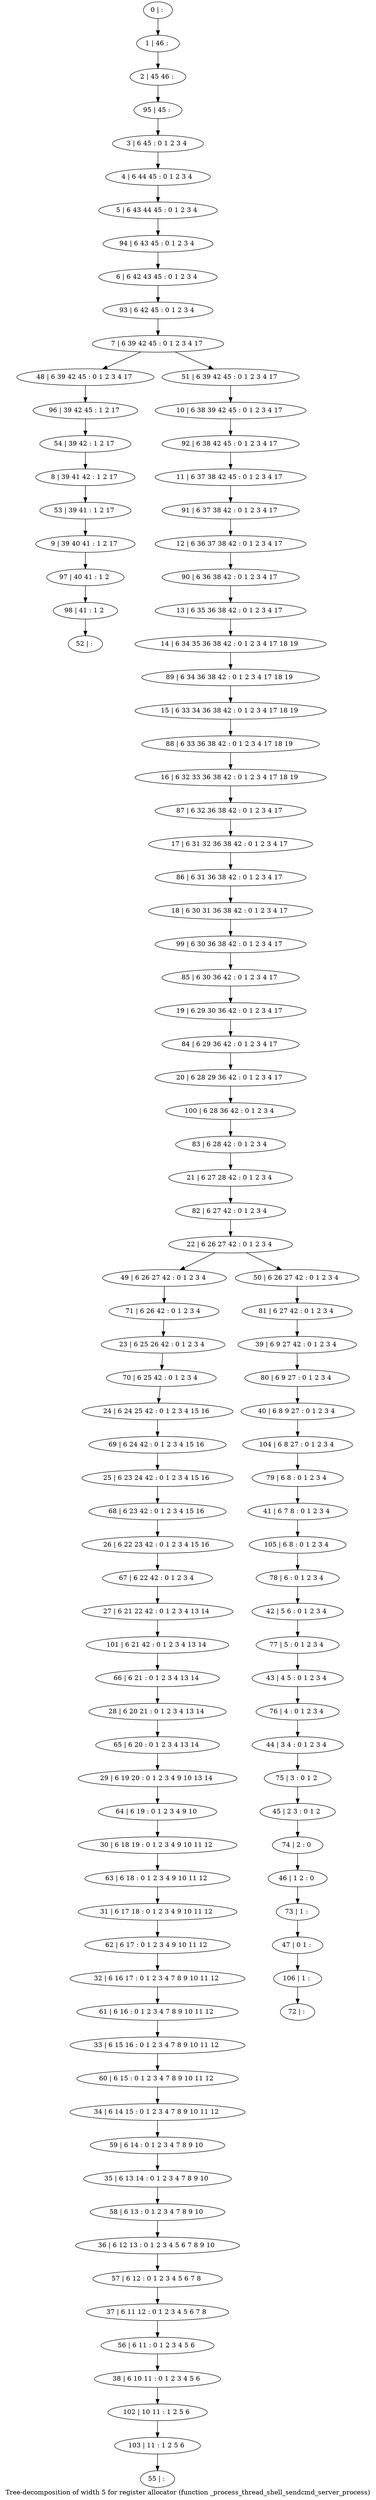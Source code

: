 digraph G {
graph [label="Tree-decomposition of width 5 for register allocator (function _process_thread_shell_sendcmd_server_process)"]
0[label="0 | : "];
1[label="1 | 46 : "];
2[label="2 | 45 46 : "];
3[label="3 | 6 45 : 0 1 2 3 4 "];
4[label="4 | 6 44 45 : 0 1 2 3 4 "];
5[label="5 | 6 43 44 45 : 0 1 2 3 4 "];
6[label="6 | 6 42 43 45 : 0 1 2 3 4 "];
7[label="7 | 6 39 42 45 : 0 1 2 3 4 17 "];
8[label="8 | 39 41 42 : 1 2 17 "];
9[label="9 | 39 40 41 : 1 2 17 "];
10[label="10 | 6 38 39 42 45 : 0 1 2 3 4 17 "];
11[label="11 | 6 37 38 42 45 : 0 1 2 3 4 17 "];
12[label="12 | 6 36 37 38 42 : 0 1 2 3 4 17 "];
13[label="13 | 6 35 36 38 42 : 0 1 2 3 4 17 "];
14[label="14 | 6 34 35 36 38 42 : 0 1 2 3 4 17 18 19 "];
15[label="15 | 6 33 34 36 38 42 : 0 1 2 3 4 17 18 19 "];
16[label="16 | 6 32 33 36 38 42 : 0 1 2 3 4 17 18 19 "];
17[label="17 | 6 31 32 36 38 42 : 0 1 2 3 4 17 "];
18[label="18 | 6 30 31 36 38 42 : 0 1 2 3 4 17 "];
19[label="19 | 6 29 30 36 42 : 0 1 2 3 4 17 "];
20[label="20 | 6 28 29 36 42 : 0 1 2 3 4 17 "];
21[label="21 | 6 27 28 42 : 0 1 2 3 4 "];
22[label="22 | 6 26 27 42 : 0 1 2 3 4 "];
23[label="23 | 6 25 26 42 : 0 1 2 3 4 "];
24[label="24 | 6 24 25 42 : 0 1 2 3 4 15 16 "];
25[label="25 | 6 23 24 42 : 0 1 2 3 4 15 16 "];
26[label="26 | 6 22 23 42 : 0 1 2 3 4 15 16 "];
27[label="27 | 6 21 22 42 : 0 1 2 3 4 13 14 "];
28[label="28 | 6 20 21 : 0 1 2 3 4 13 14 "];
29[label="29 | 6 19 20 : 0 1 2 3 4 9 10 13 14 "];
30[label="30 | 6 18 19 : 0 1 2 3 4 9 10 11 12 "];
31[label="31 | 6 17 18 : 0 1 2 3 4 9 10 11 12 "];
32[label="32 | 6 16 17 : 0 1 2 3 4 7 8 9 10 11 12 "];
33[label="33 | 6 15 16 : 0 1 2 3 4 7 8 9 10 11 12 "];
34[label="34 | 6 14 15 : 0 1 2 3 4 7 8 9 10 11 12 "];
35[label="35 | 6 13 14 : 0 1 2 3 4 7 8 9 10 "];
36[label="36 | 6 12 13 : 0 1 2 3 4 5 6 7 8 9 10 "];
37[label="37 | 6 11 12 : 0 1 2 3 4 5 6 7 8 "];
38[label="38 | 6 10 11 : 0 1 2 3 4 5 6 "];
39[label="39 | 6 9 27 42 : 0 1 2 3 4 "];
40[label="40 | 6 8 9 27 : 0 1 2 3 4 "];
41[label="41 | 6 7 8 : 0 1 2 3 4 "];
42[label="42 | 5 6 : 0 1 2 3 4 "];
43[label="43 | 4 5 : 0 1 2 3 4 "];
44[label="44 | 3 4 : 0 1 2 3 4 "];
45[label="45 | 2 3 : 0 1 2 "];
46[label="46 | 1 2 : 0 "];
47[label="47 | 0 1 : "];
48[label="48 | 6 39 42 45 : 0 1 2 3 4 17 "];
49[label="49 | 6 26 27 42 : 0 1 2 3 4 "];
50[label="50 | 6 26 27 42 : 0 1 2 3 4 "];
51[label="51 | 6 39 42 45 : 0 1 2 3 4 17 "];
52[label="52 | : "];
53[label="53 | 39 41 : 1 2 17 "];
54[label="54 | 39 42 : 1 2 17 "];
55[label="55 | : "];
56[label="56 | 6 11 : 0 1 2 3 4 5 6 "];
57[label="57 | 6 12 : 0 1 2 3 4 5 6 7 8 "];
58[label="58 | 6 13 : 0 1 2 3 4 7 8 9 10 "];
59[label="59 | 6 14 : 0 1 2 3 4 7 8 9 10 "];
60[label="60 | 6 15 : 0 1 2 3 4 7 8 9 10 11 12 "];
61[label="61 | 6 16 : 0 1 2 3 4 7 8 9 10 11 12 "];
62[label="62 | 6 17 : 0 1 2 3 4 9 10 11 12 "];
63[label="63 | 6 18 : 0 1 2 3 4 9 10 11 12 "];
64[label="64 | 6 19 : 0 1 2 3 4 9 10 "];
65[label="65 | 6 20 : 0 1 2 3 4 13 14 "];
66[label="66 | 6 21 : 0 1 2 3 4 13 14 "];
67[label="67 | 6 22 42 : 0 1 2 3 4 "];
68[label="68 | 6 23 42 : 0 1 2 3 4 15 16 "];
69[label="69 | 6 24 42 : 0 1 2 3 4 15 16 "];
70[label="70 | 6 25 42 : 0 1 2 3 4 "];
71[label="71 | 6 26 42 : 0 1 2 3 4 "];
72[label="72 | : "];
73[label="73 | 1 : "];
74[label="74 | 2 : 0 "];
75[label="75 | 3 : 0 1 2 "];
76[label="76 | 4 : 0 1 2 3 4 "];
77[label="77 | 5 : 0 1 2 3 4 "];
78[label="78 | 6 : 0 1 2 3 4 "];
79[label="79 | 6 8 : 0 1 2 3 4 "];
80[label="80 | 6 9 27 : 0 1 2 3 4 "];
81[label="81 | 6 27 42 : 0 1 2 3 4 "];
82[label="82 | 6 27 42 : 0 1 2 3 4 "];
83[label="83 | 6 28 42 : 0 1 2 3 4 "];
84[label="84 | 6 29 36 42 : 0 1 2 3 4 17 "];
85[label="85 | 6 30 36 42 : 0 1 2 3 4 17 "];
86[label="86 | 6 31 36 38 42 : 0 1 2 3 4 17 "];
87[label="87 | 6 32 36 38 42 : 0 1 2 3 4 17 "];
88[label="88 | 6 33 36 38 42 : 0 1 2 3 4 17 18 19 "];
89[label="89 | 6 34 36 38 42 : 0 1 2 3 4 17 18 19 "];
90[label="90 | 6 36 38 42 : 0 1 2 3 4 17 "];
91[label="91 | 6 37 38 42 : 0 1 2 3 4 17 "];
92[label="92 | 6 38 42 45 : 0 1 2 3 4 17 "];
93[label="93 | 6 42 45 : 0 1 2 3 4 "];
94[label="94 | 6 43 45 : 0 1 2 3 4 "];
95[label="95 | 45 : "];
96[label="96 | 39 42 45 : 1 2 17 "];
97[label="97 | 40 41 : 1 2 "];
98[label="98 | 41 : 1 2 "];
99[label="99 | 6 30 36 38 42 : 0 1 2 3 4 17 "];
100[label="100 | 6 28 36 42 : 0 1 2 3 4 "];
101[label="101 | 6 21 42 : 0 1 2 3 4 13 14 "];
102[label="102 | 10 11 : 1 2 5 6 "];
103[label="103 | 11 : 1 2 5 6 "];
104[label="104 | 6 8 27 : 0 1 2 3 4 "];
105[label="105 | 6 8 : 0 1 2 3 4 "];
106[label="106 | 1 : "];
0->1 ;
1->2 ;
3->4 ;
4->5 ;
13->14 ;
7->48 ;
22->49 ;
22->50 ;
51->10 ;
7->51 ;
53->9 ;
8->53 ;
54->8 ;
56->38 ;
37->56 ;
57->37 ;
36->57 ;
58->36 ;
35->58 ;
59->35 ;
34->59 ;
60->34 ;
33->60 ;
61->33 ;
32->61 ;
62->32 ;
31->62 ;
63->31 ;
30->63 ;
64->30 ;
29->64 ;
65->29 ;
28->65 ;
66->28 ;
67->27 ;
26->67 ;
68->26 ;
25->68 ;
69->25 ;
24->69 ;
70->24 ;
23->70 ;
71->23 ;
49->71 ;
73->47 ;
46->73 ;
74->46 ;
45->74 ;
75->45 ;
44->75 ;
76->44 ;
43->76 ;
77->43 ;
42->77 ;
78->42 ;
79->41 ;
80->40 ;
39->80 ;
81->39 ;
50->81 ;
82->22 ;
21->82 ;
83->21 ;
84->20 ;
19->84 ;
85->19 ;
86->18 ;
17->86 ;
87->17 ;
16->87 ;
88->16 ;
15->88 ;
89->15 ;
14->89 ;
90->13 ;
12->90 ;
91->12 ;
11->91 ;
92->11 ;
10->92 ;
93->7 ;
6->93 ;
94->6 ;
5->94 ;
95->3 ;
2->95 ;
96->54 ;
48->96 ;
9->97 ;
98->52 ;
97->98 ;
99->85 ;
18->99 ;
100->83 ;
20->100 ;
101->66 ;
27->101 ;
38->102 ;
103->55 ;
102->103 ;
104->79 ;
40->104 ;
105->78 ;
41->105 ;
106->72 ;
47->106 ;
}
